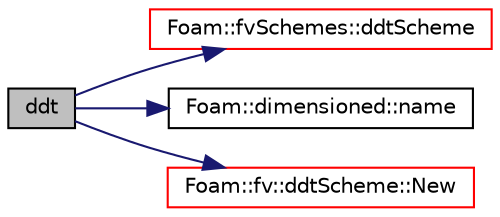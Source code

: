 digraph "ddt"
{
  bgcolor="transparent";
  edge [fontname="Helvetica",fontsize="10",labelfontname="Helvetica",labelfontsize="10"];
  node [fontname="Helvetica",fontsize="10",shape=record];
  rankdir="LR";
  Node2042 [label="ddt",height=0.2,width=0.4,color="black", fillcolor="grey75", style="filled", fontcolor="black"];
  Node2042 -> Node2043 [color="midnightblue",fontsize="10",style="solid",fontname="Helvetica"];
  Node2043 [label="Foam::fvSchemes::ddtScheme",height=0.2,width=0.4,color="red",URL="$a23345.html#a033ff02f80c783270f806f1e7769d83a"];
  Node2042 -> Node2075 [color="midnightblue",fontsize="10",style="solid",fontname="Helvetica"];
  Node2075 [label="Foam::dimensioned::name",height=0.2,width=0.4,color="black",URL="$a27473.html#ade4113569ef0db70665fded275a5e38e",tooltip="Return const reference to name. "];
  Node2042 -> Node2338 [color="midnightblue",fontsize="10",style="solid",fontname="Helvetica"];
  Node2338 [label="Foam::fv::ddtScheme::New",height=0.2,width=0.4,color="red",URL="$a23301.html#a5a8f7e051307daf65eae67fb50c84a21",tooltip="Return a pointer to a new ddtScheme created on freestore. "];
}
